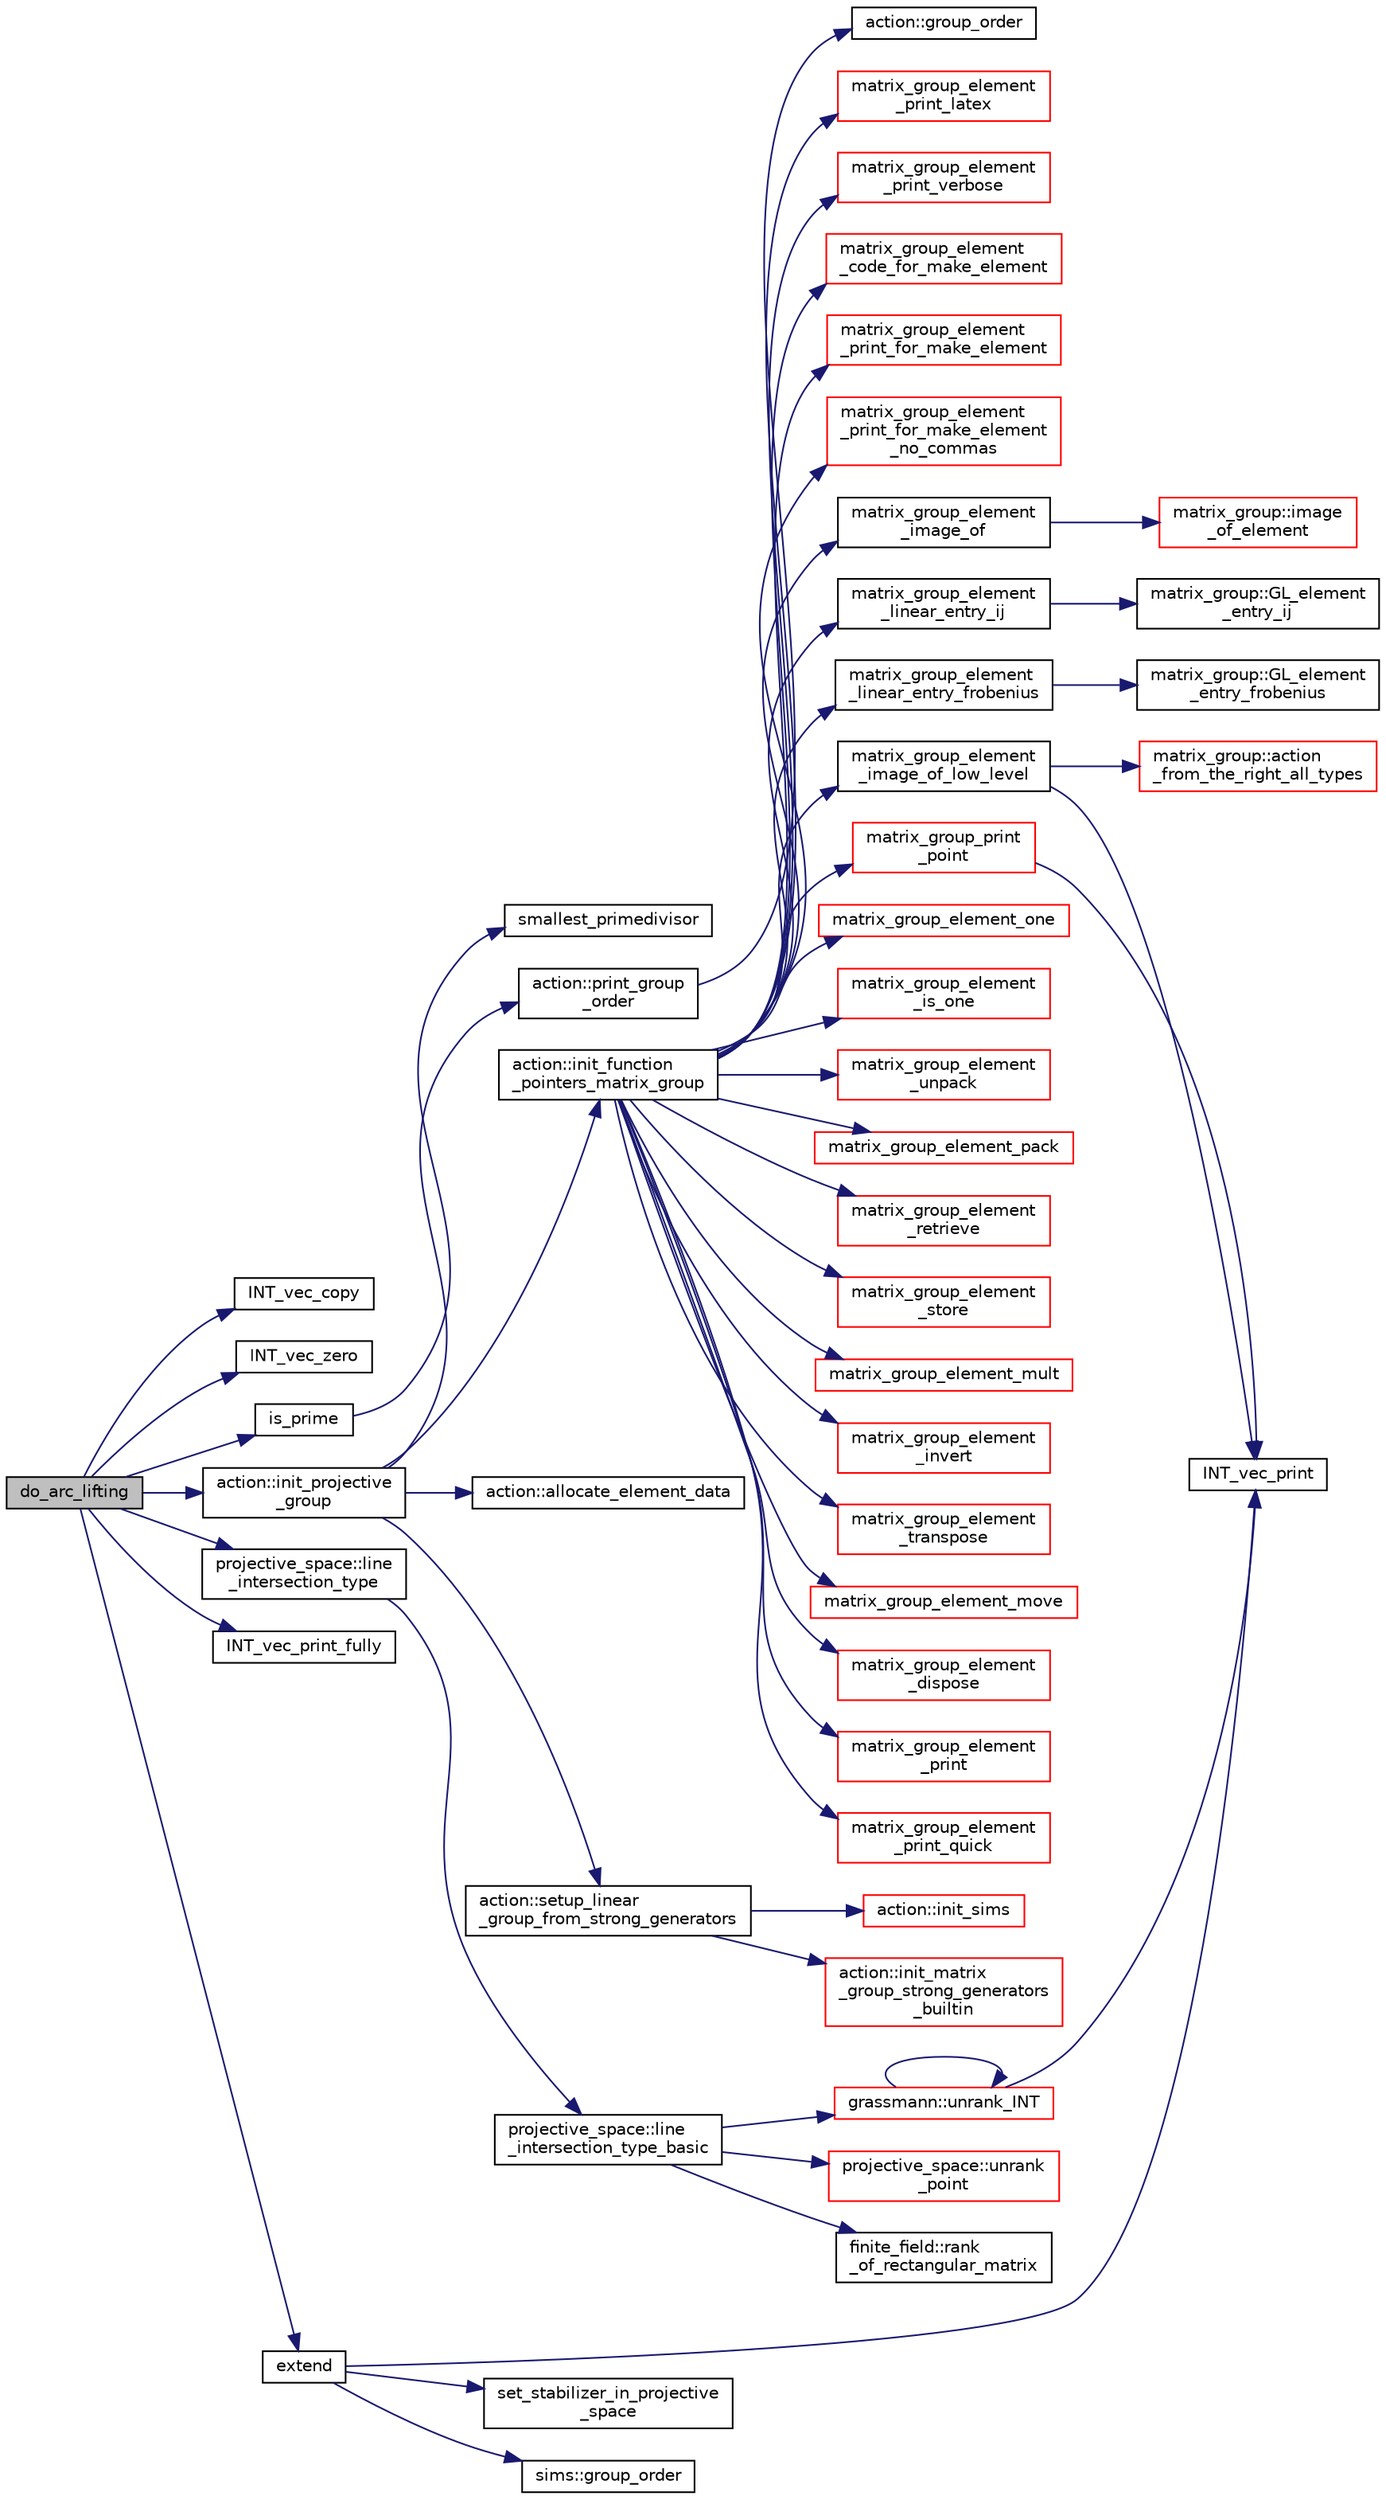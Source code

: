 digraph "do_arc_lifting"
{
  edge [fontname="Helvetica",fontsize="10",labelfontname="Helvetica",labelfontsize="10"];
  node [fontname="Helvetica",fontsize="10",shape=record];
  rankdir="LR";
  Node0 [label="do_arc_lifting",height=0.2,width=0.4,color="black", fillcolor="grey75", style="filled", fontcolor="black"];
  Node0 -> Node1 [color="midnightblue",fontsize="10",style="solid",fontname="Helvetica"];
  Node1 [label="INT_vec_copy",height=0.2,width=0.4,color="black", fillcolor="white", style="filled",URL="$df/dbf/sajeeb_8_c.html#ac2d875e27e009af6ec04d17254d11075"];
  Node0 -> Node2 [color="midnightblue",fontsize="10",style="solid",fontname="Helvetica"];
  Node2 [label="INT_vec_zero",height=0.2,width=0.4,color="black", fillcolor="white", style="filled",URL="$df/dbf/sajeeb_8_c.html#aa8c9c7977203577026080f546fe4980f"];
  Node0 -> Node3 [color="midnightblue",fontsize="10",style="solid",fontname="Helvetica"];
  Node3 [label="is_prime",height=0.2,width=0.4,color="black", fillcolor="white", style="filled",URL="$de/dc5/algebra__and__number__theory_8h.html#ac98a0478ba82b9568613df1c8df7e3b8"];
  Node3 -> Node4 [color="midnightblue",fontsize="10",style="solid",fontname="Helvetica"];
  Node4 [label="smallest_primedivisor",height=0.2,width=0.4,color="black", fillcolor="white", style="filled",URL="$df/dda/number__theory_8_c.html#a89238384b70e5f0f19ac179ca88d468d"];
  Node0 -> Node5 [color="midnightblue",fontsize="10",style="solid",fontname="Helvetica"];
  Node5 [label="action::init_projective\l_group",height=0.2,width=0.4,color="black", fillcolor="white", style="filled",URL="$d2/d86/classaction.html#ad943cb9d3828331bf5634c6dbfc31afd"];
  Node5 -> Node6 [color="midnightblue",fontsize="10",style="solid",fontname="Helvetica"];
  Node6 [label="action::init_function\l_pointers_matrix_group",height=0.2,width=0.4,color="black", fillcolor="white", style="filled",URL="$d2/d86/classaction.html#a48cbc0106c21fdcb5ec74a9cf8f4e1d8"];
  Node6 -> Node7 [color="midnightblue",fontsize="10",style="solid",fontname="Helvetica"];
  Node7 [label="matrix_group_element\l_image_of",height=0.2,width=0.4,color="black", fillcolor="white", style="filled",URL="$dc/dd4/group__actions_8h.html#a8d38612045c1883e700453e9cb8ae05e"];
  Node7 -> Node8 [color="midnightblue",fontsize="10",style="solid",fontname="Helvetica"];
  Node8 [label="matrix_group::image\l_of_element",height=0.2,width=0.4,color="red", fillcolor="white", style="filled",URL="$d3/ded/classmatrix__group.html#abe0e1b5d8d046f05b8d3eaa72a9d4036"];
  Node6 -> Node26 [color="midnightblue",fontsize="10",style="solid",fontname="Helvetica"];
  Node26 [label="matrix_group_element\l_image_of_low_level",height=0.2,width=0.4,color="black", fillcolor="white", style="filled",URL="$dc/dd4/group__actions_8h.html#a61f0765b18d490bcb66ed77c0d7af1df"];
  Node26 -> Node27 [color="midnightblue",fontsize="10",style="solid",fontname="Helvetica"];
  Node27 [label="INT_vec_print",height=0.2,width=0.4,color="black", fillcolor="white", style="filled",URL="$df/dbf/sajeeb_8_c.html#a79a5901af0b47dd0d694109543c027fe"];
  Node26 -> Node11 [color="midnightblue",fontsize="10",style="solid",fontname="Helvetica"];
  Node11 [label="matrix_group::action\l_from_the_right_all_types",height=0.2,width=0.4,color="red", fillcolor="white", style="filled",URL="$d3/ded/classmatrix__group.html#a1ac0d651cc17062e338e00242ac0e2f6"];
  Node6 -> Node28 [color="midnightblue",fontsize="10",style="solid",fontname="Helvetica"];
  Node28 [label="matrix_group_element\l_linear_entry_ij",height=0.2,width=0.4,color="black", fillcolor="white", style="filled",URL="$dc/dd4/group__actions_8h.html#aa5af466595bcf5f7690af996977461bd"];
  Node28 -> Node29 [color="midnightblue",fontsize="10",style="solid",fontname="Helvetica"];
  Node29 [label="matrix_group::GL_element\l_entry_ij",height=0.2,width=0.4,color="black", fillcolor="white", style="filled",URL="$d3/ded/classmatrix__group.html#ac3536b192d8ac3a833aec329c84dc25f"];
  Node6 -> Node30 [color="midnightblue",fontsize="10",style="solid",fontname="Helvetica"];
  Node30 [label="matrix_group_element\l_linear_entry_frobenius",height=0.2,width=0.4,color="black", fillcolor="white", style="filled",URL="$dc/dd4/group__actions_8h.html#a33ea8d238e92b73d5ae85de7aa571e5f"];
  Node30 -> Node31 [color="midnightblue",fontsize="10",style="solid",fontname="Helvetica"];
  Node31 [label="matrix_group::GL_element\l_entry_frobenius",height=0.2,width=0.4,color="black", fillcolor="white", style="filled",URL="$d3/ded/classmatrix__group.html#a8eb2cc69bdfd4b6daa92a7a881f680fc"];
  Node6 -> Node32 [color="midnightblue",fontsize="10",style="solid",fontname="Helvetica"];
  Node32 [label="matrix_group_element_one",height=0.2,width=0.4,color="red", fillcolor="white", style="filled",URL="$dc/dd4/group__actions_8h.html#a3369a10e062775325436e0cdc58ad7f7"];
  Node6 -> Node36 [color="midnightblue",fontsize="10",style="solid",fontname="Helvetica"];
  Node36 [label="matrix_group_element\l_is_one",height=0.2,width=0.4,color="red", fillcolor="white", style="filled",URL="$dc/dd4/group__actions_8h.html#a41e2c457ec60d1c9ffb10a71362390a1"];
  Node6 -> Node43 [color="midnightblue",fontsize="10",style="solid",fontname="Helvetica"];
  Node43 [label="matrix_group_element\l_unpack",height=0.2,width=0.4,color="red", fillcolor="white", style="filled",URL="$dc/dd4/group__actions_8h.html#a3821f8c9d4e26962410c97ad9772b3af"];
  Node6 -> Node65 [color="midnightblue",fontsize="10",style="solid",fontname="Helvetica"];
  Node65 [label="matrix_group_element_pack",height=0.2,width=0.4,color="red", fillcolor="white", style="filled",URL="$dc/dd4/group__actions_8h.html#a3432aa42c876df32887d4c7451287a5e"];
  Node6 -> Node69 [color="midnightblue",fontsize="10",style="solid",fontname="Helvetica"];
  Node69 [label="matrix_group_element\l_retrieve",height=0.2,width=0.4,color="red", fillcolor="white", style="filled",URL="$dc/dd4/group__actions_8h.html#aefc74c0503168b62ff732d3cc131fdc6"];
  Node6 -> Node73 [color="midnightblue",fontsize="10",style="solid",fontname="Helvetica"];
  Node73 [label="matrix_group_element\l_store",height=0.2,width=0.4,color="red", fillcolor="white", style="filled",URL="$dc/dd4/group__actions_8h.html#a022239b4366d52af91901716d626b518"];
  Node6 -> Node78 [color="midnightblue",fontsize="10",style="solid",fontname="Helvetica"];
  Node78 [label="matrix_group_element_mult",height=0.2,width=0.4,color="red", fillcolor="white", style="filled",URL="$dc/dd4/group__actions_8h.html#ad887a3f020f1e4be419c39ae210ef16f"];
  Node6 -> Node86 [color="midnightblue",fontsize="10",style="solid",fontname="Helvetica"];
  Node86 [label="matrix_group_element\l_invert",height=0.2,width=0.4,color="red", fillcolor="white", style="filled",URL="$dc/dd4/group__actions_8h.html#a7b91b9be761ab433dc1979fba0ff4885"];
  Node6 -> Node89 [color="midnightblue",fontsize="10",style="solid",fontname="Helvetica"];
  Node89 [label="matrix_group_element\l_transpose",height=0.2,width=0.4,color="red", fillcolor="white", style="filled",URL="$dc/dd4/group__actions_8h.html#aaf36ae3e69210e41138ede347ca87e17"];
  Node6 -> Node93 [color="midnightblue",fontsize="10",style="solid",fontname="Helvetica"];
  Node93 [label="matrix_group_element_move",height=0.2,width=0.4,color="red", fillcolor="white", style="filled",URL="$dc/dd4/group__actions_8h.html#aee11a8631b44de7c6e8f8883f905d4ba"];
  Node6 -> Node95 [color="midnightblue",fontsize="10",style="solid",fontname="Helvetica"];
  Node95 [label="matrix_group_element\l_dispose",height=0.2,width=0.4,color="red", fillcolor="white", style="filled",URL="$dc/dd4/group__actions_8h.html#a28120d2087dc07bb997d1aa89319f8fc"];
  Node6 -> Node98 [color="midnightblue",fontsize="10",style="solid",fontname="Helvetica"];
  Node98 [label="matrix_group_element\l_print",height=0.2,width=0.4,color="red", fillcolor="white", style="filled",URL="$dc/dd4/group__actions_8h.html#a713a62ca79f61e584fa43b4498247cc6"];
  Node6 -> Node104 [color="midnightblue",fontsize="10",style="solid",fontname="Helvetica"];
  Node104 [label="matrix_group_element\l_print_quick",height=0.2,width=0.4,color="red", fillcolor="white", style="filled",URL="$dc/dd4/group__actions_8h.html#a856195b883877c6170997dc4b3b321e0"];
  Node6 -> Node105 [color="midnightblue",fontsize="10",style="solid",fontname="Helvetica"];
  Node105 [label="matrix_group_element\l_print_latex",height=0.2,width=0.4,color="red", fillcolor="white", style="filled",URL="$dc/dd4/group__actions_8h.html#a5ef3d1dd2589cd1dfffde4e2883df884"];
  Node6 -> Node107 [color="midnightblue",fontsize="10",style="solid",fontname="Helvetica"];
  Node107 [label="matrix_group_element\l_print_verbose",height=0.2,width=0.4,color="red", fillcolor="white", style="filled",URL="$dc/dd4/group__actions_8h.html#aa5cc004a0b3beeb862b7ced40db8feb2"];
  Node6 -> Node108 [color="midnightblue",fontsize="10",style="solid",fontname="Helvetica"];
  Node108 [label="matrix_group_element\l_code_for_make_element",height=0.2,width=0.4,color="red", fillcolor="white", style="filled",URL="$dc/dd4/group__actions_8h.html#ad6f951b50c8813e31f34304c55ccd2d9"];
  Node6 -> Node110 [color="midnightblue",fontsize="10",style="solid",fontname="Helvetica"];
  Node110 [label="matrix_group_element\l_print_for_make_element",height=0.2,width=0.4,color="red", fillcolor="white", style="filled",URL="$dc/dd4/group__actions_8h.html#a6905197218a258e1199528507d8d9d6b"];
  Node6 -> Node112 [color="midnightblue",fontsize="10",style="solid",fontname="Helvetica"];
  Node112 [label="matrix_group_element\l_print_for_make_element\l_no_commas",height=0.2,width=0.4,color="red", fillcolor="white", style="filled",URL="$dc/dd4/group__actions_8h.html#a087e39e2b3527200e7d4bd434015f959"];
  Node6 -> Node114 [color="midnightblue",fontsize="10",style="solid",fontname="Helvetica"];
  Node114 [label="matrix_group_print\l_point",height=0.2,width=0.4,color="red", fillcolor="white", style="filled",URL="$dc/dd4/group__actions_8h.html#adc53d1d08096c08ec5005c90fa1d2100"];
  Node114 -> Node27 [color="midnightblue",fontsize="10",style="solid",fontname="Helvetica"];
  Node5 -> Node115 [color="midnightblue",fontsize="10",style="solid",fontname="Helvetica"];
  Node115 [label="action::allocate_element_data",height=0.2,width=0.4,color="black", fillcolor="white", style="filled",URL="$d2/d86/classaction.html#adc5f98db8315bfd17fcd2fbb437d8f60"];
  Node5 -> Node116 [color="midnightblue",fontsize="10",style="solid",fontname="Helvetica"];
  Node116 [label="action::setup_linear\l_group_from_strong_generators",height=0.2,width=0.4,color="black", fillcolor="white", style="filled",URL="$d2/d86/classaction.html#a20d2b143cd89f2ce81c02613356f69d1"];
  Node116 -> Node117 [color="midnightblue",fontsize="10",style="solid",fontname="Helvetica"];
  Node117 [label="action::init_matrix\l_group_strong_generators\l_builtin",height=0.2,width=0.4,color="red", fillcolor="white", style="filled",URL="$d2/d86/classaction.html#a0fe9c6af56f4c0826ddec07cb8605ee4"];
  Node116 -> Node145 [color="midnightblue",fontsize="10",style="solid",fontname="Helvetica"];
  Node145 [label="action::init_sims",height=0.2,width=0.4,color="red", fillcolor="white", style="filled",URL="$d2/d86/classaction.html#a74656357e44267b594ede82318fe124c"];
  Node5 -> Node148 [color="midnightblue",fontsize="10",style="solid",fontname="Helvetica"];
  Node148 [label="action::print_group\l_order",height=0.2,width=0.4,color="black", fillcolor="white", style="filled",URL="$d2/d86/classaction.html#aaf5533b61c20a11f8c0efcf7ff718d7d"];
  Node148 -> Node149 [color="midnightblue",fontsize="10",style="solid",fontname="Helvetica"];
  Node149 [label="action::group_order",height=0.2,width=0.4,color="black", fillcolor="white", style="filled",URL="$d2/d86/classaction.html#ad1f69adb27041311d2e7be96e39388d4"];
  Node0 -> Node150 [color="midnightblue",fontsize="10",style="solid",fontname="Helvetica"];
  Node150 [label="projective_space::line\l_intersection_type",height=0.2,width=0.4,color="black", fillcolor="white", style="filled",URL="$d2/d17/classprojective__space.html#af35b6d402c45793a77b8ebc9e7c3985e"];
  Node150 -> Node151 [color="midnightblue",fontsize="10",style="solid",fontname="Helvetica"];
  Node151 [label="projective_space::line\l_intersection_type_basic",height=0.2,width=0.4,color="black", fillcolor="white", style="filled",URL="$d2/d17/classprojective__space.html#ad9a11792e1a91a598976cf41ebdd8bd3"];
  Node151 -> Node152 [color="midnightblue",fontsize="10",style="solid",fontname="Helvetica"];
  Node152 [label="grassmann::unrank_INT",height=0.2,width=0.4,color="red", fillcolor="white", style="filled",URL="$df/d02/classgrassmann.html#a32079405b95a6da2ba1420567d762d64"];
  Node152 -> Node27 [color="midnightblue",fontsize="10",style="solid",fontname="Helvetica"];
  Node152 -> Node152 [color="midnightblue",fontsize="10",style="solid",fontname="Helvetica"];
  Node151 -> Node155 [color="midnightblue",fontsize="10",style="solid",fontname="Helvetica"];
  Node155 [label="projective_space::unrank\l_point",height=0.2,width=0.4,color="red", fillcolor="white", style="filled",URL="$d2/d17/classprojective__space.html#a3cb7917af4c5f1590b660d4bf907e0fa"];
  Node151 -> Node156 [color="midnightblue",fontsize="10",style="solid",fontname="Helvetica"];
  Node156 [label="finite_field::rank\l_of_rectangular_matrix",height=0.2,width=0.4,color="black", fillcolor="white", style="filled",URL="$df/d5a/classfinite__field.html#ac1ef22ecdf3984cfd4b652ee48eeb455"];
  Node0 -> Node157 [color="midnightblue",fontsize="10",style="solid",fontname="Helvetica"];
  Node157 [label="INT_vec_print_fully",height=0.2,width=0.4,color="black", fillcolor="white", style="filled",URL="$df/dbf/sajeeb_8_c.html#aff2e5a86c89315b7cec22a5a77f94a25"];
  Node0 -> Node158 [color="midnightblue",fontsize="10",style="solid",fontname="Helvetica"];
  Node158 [label="extend",height=0.2,width=0.4,color="black", fillcolor="white", style="filled",URL="$d5/d9e/arcs__orderly_8_c.html#addc6404f0f11185218b39a9df0e7a293"];
  Node158 -> Node27 [color="midnightblue",fontsize="10",style="solid",fontname="Helvetica"];
  Node158 -> Node159 [color="midnightblue",fontsize="10",style="solid",fontname="Helvetica"];
  Node159 [label="set_stabilizer_in_projective\l_space",height=0.2,width=0.4,color="black", fillcolor="white", style="filled",URL="$d5/d90/action__global_8_c.html#a31f8ae4c4f20b45ca5a88c3f8c75d2be"];
  Node158 -> Node160 [color="midnightblue",fontsize="10",style="solid",fontname="Helvetica"];
  Node160 [label="sims::group_order",height=0.2,width=0.4,color="black", fillcolor="white", style="filled",URL="$d9/df3/classsims.html#aa442445175656570fa35febbe790efad"];
}
